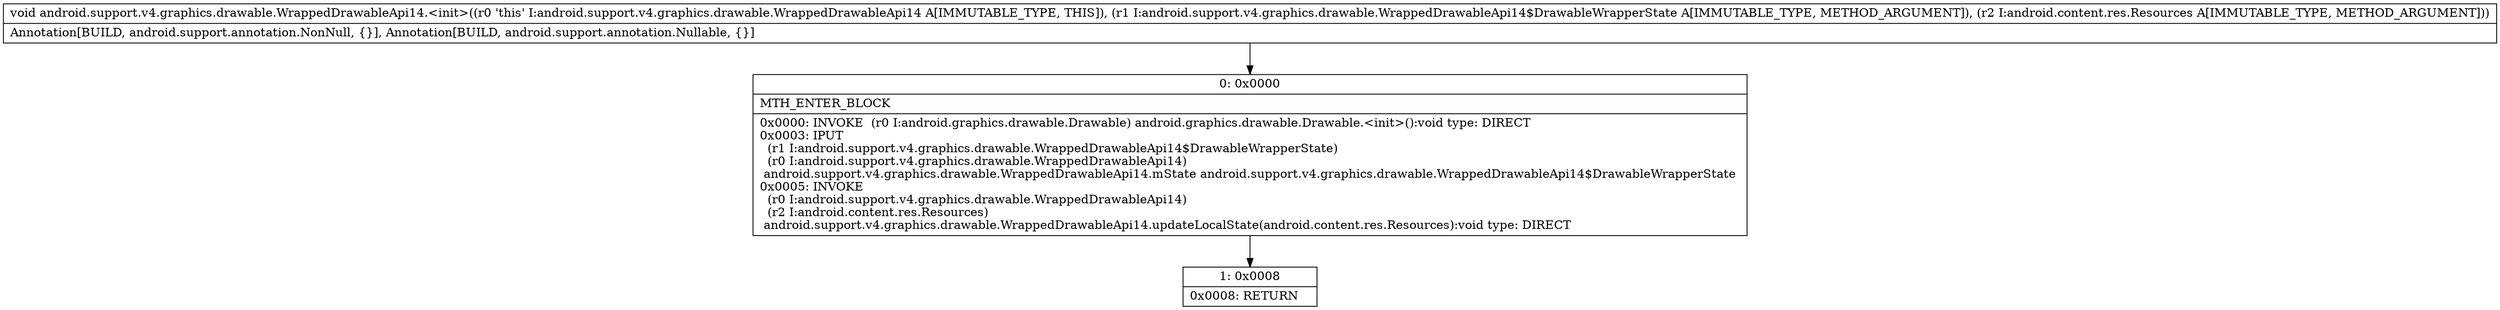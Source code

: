 digraph "CFG forandroid.support.v4.graphics.drawable.WrappedDrawableApi14.\<init\>(Landroid\/support\/v4\/graphics\/drawable\/WrappedDrawableApi14$DrawableWrapperState;Landroid\/content\/res\/Resources;)V" {
Node_0 [shape=record,label="{0\:\ 0x0000|MTH_ENTER_BLOCK\l|0x0000: INVOKE  (r0 I:android.graphics.drawable.Drawable) android.graphics.drawable.Drawable.\<init\>():void type: DIRECT \l0x0003: IPUT  \l  (r1 I:android.support.v4.graphics.drawable.WrappedDrawableApi14$DrawableWrapperState)\l  (r0 I:android.support.v4.graphics.drawable.WrappedDrawableApi14)\l android.support.v4.graphics.drawable.WrappedDrawableApi14.mState android.support.v4.graphics.drawable.WrappedDrawableApi14$DrawableWrapperState \l0x0005: INVOKE  \l  (r0 I:android.support.v4.graphics.drawable.WrappedDrawableApi14)\l  (r2 I:android.content.res.Resources)\l android.support.v4.graphics.drawable.WrappedDrawableApi14.updateLocalState(android.content.res.Resources):void type: DIRECT \l}"];
Node_1 [shape=record,label="{1\:\ 0x0008|0x0008: RETURN   \l}"];
MethodNode[shape=record,label="{void android.support.v4.graphics.drawable.WrappedDrawableApi14.\<init\>((r0 'this' I:android.support.v4.graphics.drawable.WrappedDrawableApi14 A[IMMUTABLE_TYPE, THIS]), (r1 I:android.support.v4.graphics.drawable.WrappedDrawableApi14$DrawableWrapperState A[IMMUTABLE_TYPE, METHOD_ARGUMENT]), (r2 I:android.content.res.Resources A[IMMUTABLE_TYPE, METHOD_ARGUMENT]))  | Annotation[BUILD, android.support.annotation.NonNull, \{\}], Annotation[BUILD, android.support.annotation.Nullable, \{\}]\l}"];
MethodNode -> Node_0;
Node_0 -> Node_1;
}

